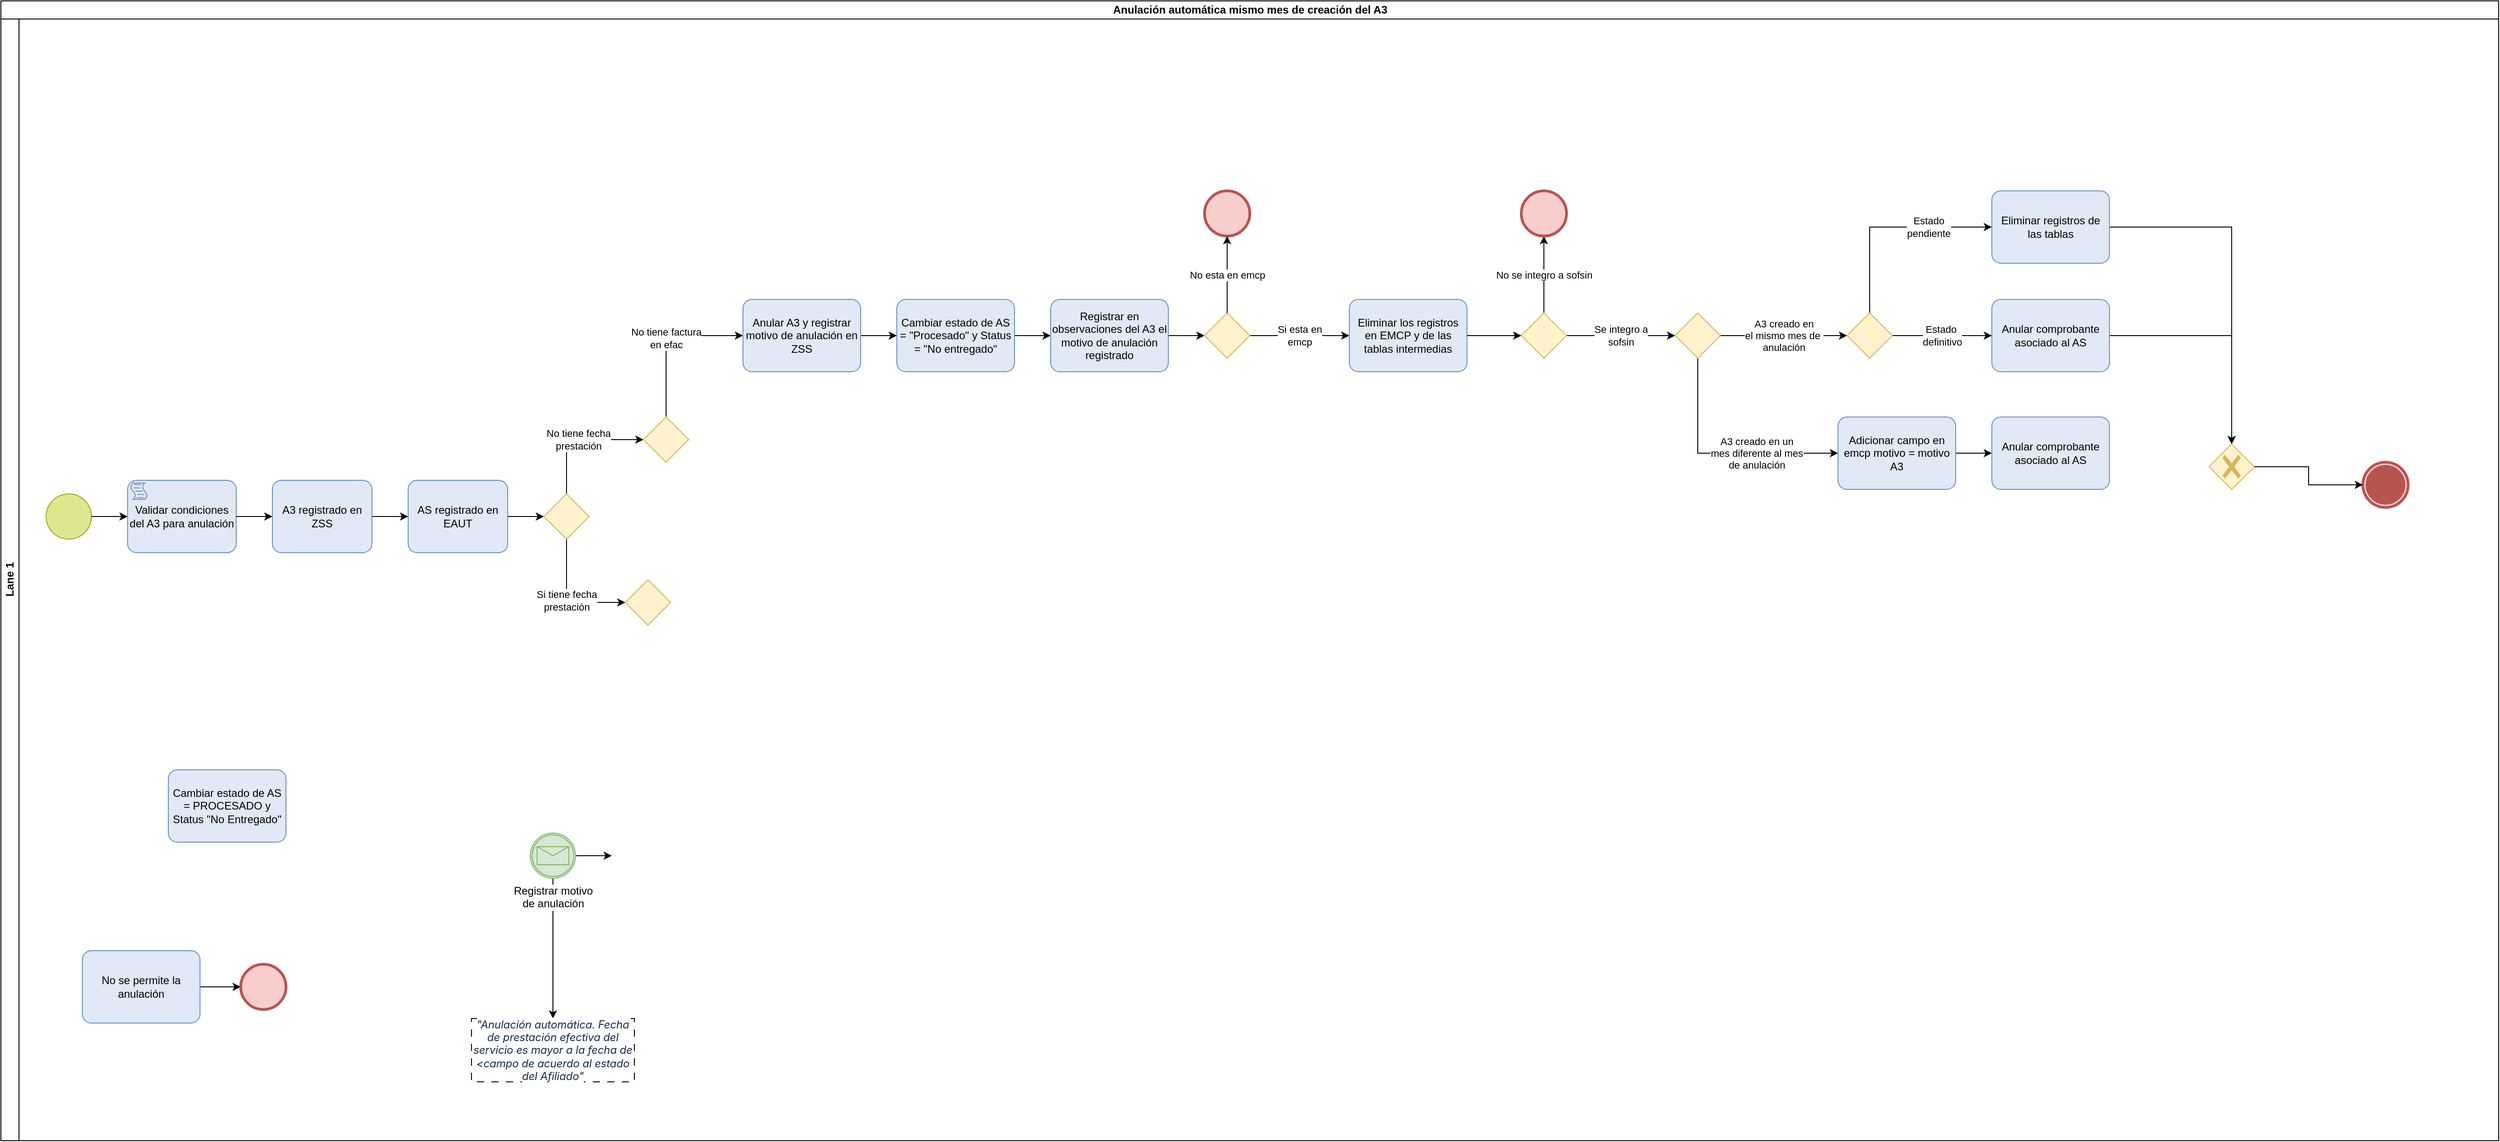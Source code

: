 <mxfile version="21.6.5" type="github">
  <diagram name="Página-1" id="4TS4ZSFtOruOx2kP_wSt">
    <mxGraphModel dx="1674" dy="798" grid="1" gridSize="10" guides="1" tooltips="1" connect="1" arrows="1" fold="1" page="1" pageScale="1" pageWidth="2800" pageHeight="1300" math="0" shadow="0">
      <root>
        <mxCell id="0" />
        <mxCell id="1" parent="0" />
        <mxCell id="92HgLjJ2JLJjH0k_BAY3-1" value="Anulación automática mismo mes de creación del A3" style="swimlane;childLayout=stackLayout;resizeParent=1;resizeParentMax=0;horizontal=1;startSize=20;horizontalStack=0;html=1;" parent="1" vertex="1">
          <mxGeometry x="10" y="10" width="2760" height="1260" as="geometry" />
        </mxCell>
        <mxCell id="92HgLjJ2JLJjH0k_BAY3-2" value="Lane 1" style="swimlane;startSize=20;horizontal=0;html=1;" parent="92HgLjJ2JLJjH0k_BAY3-1" vertex="1">
          <mxGeometry y="20" width="2760" height="1240" as="geometry" />
        </mxCell>
        <mxCell id="92HgLjJ2JLJjH0k_BAY3-4" value="" style="points=[[0.145,0.145,0],[0.5,0,0],[0.855,0.145,0],[1,0.5,0],[0.855,0.855,0],[0.5,1,0],[0.145,0.855,0],[0,0.5,0]];shape=mxgraph.bpmn.event;html=1;verticalLabelPosition=bottom;labelBackgroundColor=#ffffff;verticalAlign=top;align=center;perimeter=ellipsePerimeter;outlineConnect=0;aspect=fixed;outline=standard;symbol=general;fillColor=#E0E68E;strokeColor=#95A81A;" parent="92HgLjJ2JLJjH0k_BAY3-2" vertex="1">
          <mxGeometry x="50" y="525" width="50" height="50" as="geometry" />
        </mxCell>
        <mxCell id="92HgLjJ2JLJjH0k_BAY3-8" style="edgeStyle=orthogonalEdgeStyle;rounded=0;orthogonalLoop=1;jettySize=auto;html=1;entryX=0;entryY=0.5;entryDx=0;entryDy=0;entryPerimeter=0;" parent="92HgLjJ2JLJjH0k_BAY3-2" source="92HgLjJ2JLJjH0k_BAY3-4" target="92HgLjJ2JLJjH0k_BAY3-40" edge="1">
          <mxGeometry relative="1" as="geometry">
            <mxPoint x="-580" y="30" as="targetPoint" />
          </mxGeometry>
        </mxCell>
        <mxCell id="92HgLjJ2JLJjH0k_BAY3-40" value="Validar condiciones del A3 para anulación" style="points=[[0.25,0,0],[0.5,0,0],[0.75,0,0],[1,0.25,0],[1,0.5,0],[1,0.75,0],[0.75,1,0],[0.5,1,0],[0.25,1,0],[0,0.75,0],[0,0.5,0],[0,0.25,0]];shape=mxgraph.bpmn.task;whiteSpace=wrap;rectStyle=rounded;size=10;html=1;container=1;expand=0;collapsible=0;taskMarker=script;fillColor=#E0E9F5;strokeColor=#6C8EBF;" parent="92HgLjJ2JLJjH0k_BAY3-2" vertex="1">
          <mxGeometry x="140" y="510" width="120" height="80" as="geometry" />
        </mxCell>
        <mxCell id="92HgLjJ2JLJjH0k_BAY3-51" value="" style="edgeStyle=orthogonalEdgeStyle;rounded=0;orthogonalLoop=1;jettySize=auto;html=1;entryX=0;entryY=0.5;entryDx=0;entryDy=0;entryPerimeter=0;" parent="92HgLjJ2JLJjH0k_BAY3-2" source="92HgLjJ2JLJjH0k_BAY3-40" target="Pap4kky_UW2Ca2KQQF-1-5" edge="1">
          <mxGeometry relative="1" as="geometry">
            <mxPoint x="300" y="565" as="targetPoint" />
            <mxPoint x="400" y="570" as="sourcePoint" />
          </mxGeometry>
        </mxCell>
        <mxCell id="92HgLjJ2JLJjH0k_BAY3-107" style="edgeStyle=orthogonalEdgeStyle;rounded=0;orthogonalLoop=1;jettySize=auto;html=1;entryX=0;entryY=0.5;entryDx=0;entryDy=0;entryPerimeter=0;" parent="92HgLjJ2JLJjH0k_BAY3-2" source="92HgLjJ2JLJjH0k_BAY3-108" target="92HgLjJ2JLJjH0k_BAY3-149" edge="1">
          <mxGeometry relative="1" as="geometry">
            <mxPoint x="260" y="1070" as="targetPoint" />
          </mxGeometry>
        </mxCell>
        <mxCell id="92HgLjJ2JLJjH0k_BAY3-108" value="No se permite la anulación" style="points=[[0.25,0,0],[0.5,0,0],[0.75,0,0],[1,0.25,0],[1,0.5,0],[1,0.75,0],[0.75,1,0],[0.5,1,0],[0.25,1,0],[0,0.75,0],[0,0.5,0],[0,0.25,0]];shape=mxgraph.bpmn.task;whiteSpace=wrap;rectStyle=rounded;size=10;html=1;container=1;expand=0;collapsible=0;taskMarker=abstract;fillColor=#E0E9F5;strokeColor=#6C8EBF;" parent="92HgLjJ2JLJjH0k_BAY3-2" vertex="1">
          <mxGeometry x="90" y="1030" width="130" height="80" as="geometry" />
        </mxCell>
        <mxCell id="92HgLjJ2JLJjH0k_BAY3-115" style="edgeStyle=orthogonalEdgeStyle;rounded=0;orthogonalLoop=1;jettySize=auto;html=1;" parent="92HgLjJ2JLJjH0k_BAY3-2" source="92HgLjJ2JLJjH0k_BAY3-117" target="92HgLjJ2JLJjH0k_BAY3-118" edge="1">
          <mxGeometry relative="1" as="geometry" />
        </mxCell>
        <mxCell id="92HgLjJ2JLJjH0k_BAY3-116" style="edgeStyle=orthogonalEdgeStyle;rounded=0;orthogonalLoop=1;jettySize=auto;html=1;entryX=0;entryY=0.5;entryDx=0;entryDy=0;entryPerimeter=0;" parent="92HgLjJ2JLJjH0k_BAY3-2" source="92HgLjJ2JLJjH0k_BAY3-117" edge="1">
          <mxGeometry relative="1" as="geometry">
            <mxPoint x="675" y="925" as="targetPoint" />
          </mxGeometry>
        </mxCell>
        <mxCell id="92HgLjJ2JLJjH0k_BAY3-117" value="Registrar motivo&lt;br&gt;de anulación" style="points=[[0.145,0.145,0],[0.5,0,0],[0.855,0.145,0],[1,0.5,0],[0.855,0.855,0],[0.5,1,0],[0.145,0.855,0],[0,0.5,0]];shape=mxgraph.bpmn.event;html=1;verticalLabelPosition=bottom;labelBackgroundColor=#ffffff;verticalAlign=top;align=center;perimeter=ellipsePerimeter;outlineConnect=0;aspect=fixed;outline=boundInt;symbol=message;fillColor=#d5e8d4;strokeColor=#82b366;" parent="92HgLjJ2JLJjH0k_BAY3-2" vertex="1">
          <mxGeometry x="585" y="900" width="50" height="50" as="geometry" />
        </mxCell>
        <mxCell id="92HgLjJ2JLJjH0k_BAY3-118" value="&lt;em style=&quot;box-sizing: border-box; color: rgb(23, 43, 77); font-family: -apple-system, BlinkMacSystemFont, &amp;quot;Segoe UI&amp;quot;, Roboto, Oxygen, Ubuntu, &amp;quot;Fira Sans&amp;quot;, &amp;quot;Droid Sans&amp;quot;, &amp;quot;Helvetica Neue&amp;quot;, sans-serif; letter-spacing: -0.08px; text-align: left; background-color: rgb(255, 255, 255);&quot; data-renderer-mark=&quot;true&quot;&gt;&lt;font style=&quot;font-size: 12px;&quot;&gt;&quot;Anulación automática. Fecha de prestación efectiva del servicio es mayor a la fecha de &amp;lt;campo de acuerdo al estado del Afiliado&quot;&lt;/font&gt;&lt;/em&gt;" style="text;html=1;strokeColor=default;fillColor=none;align=center;verticalAlign=middle;whiteSpace=wrap;rounded=0;dashed=1;dashPattern=8 8;" parent="92HgLjJ2JLJjH0k_BAY3-2" vertex="1">
          <mxGeometry x="520" y="1105" width="180" height="70" as="geometry" />
        </mxCell>
        <mxCell id="92HgLjJ2JLJjH0k_BAY3-149" value="" style="points=[[0.145,0.145,0],[0.5,0,0],[0.855,0.145,0],[1,0.5,0],[0.855,0.855,0],[0.5,1,0],[0.145,0.855,0],[0,0.5,0]];shape=mxgraph.bpmn.event;html=1;verticalLabelPosition=bottom;labelBackgroundColor=#ffffff;verticalAlign=top;align=center;perimeter=ellipsePerimeter;outlineConnect=0;aspect=fixed;outline=end;symbol=terminate2;fillColor=#f8cecc;strokeColor=#b85450;" parent="92HgLjJ2JLJjH0k_BAY3-2" vertex="1">
          <mxGeometry x="265" y="1045" width="50" height="50" as="geometry" />
        </mxCell>
        <mxCell id="Pap4kky_UW2Ca2KQQF-1-2" value="Cambiar estado de AS = PROCESADO y Status &quot;No Entregado&quot;" style="points=[[0.25,0,0],[0.5,0,0],[0.75,0,0],[1,0.25,0],[1,0.5,0],[1,0.75,0],[0.75,1,0],[0.5,1,0],[0.25,1,0],[0,0.75,0],[0,0.5,0],[0,0.25,0]];shape=mxgraph.bpmn.task;whiteSpace=wrap;rectStyle=rounded;size=10;html=1;container=1;expand=0;collapsible=0;taskMarker=abstract;fillColor=#E0E9F5;strokeColor=#6C8EBF;" vertex="1" parent="92HgLjJ2JLJjH0k_BAY3-2">
          <mxGeometry x="185" y="830" width="130" height="80" as="geometry" />
        </mxCell>
        <mxCell id="Pap4kky_UW2Ca2KQQF-1-10" value="No tiene fecha&lt;br&gt;prestación" style="edgeStyle=orthogonalEdgeStyle;rounded=0;orthogonalLoop=1;jettySize=auto;html=1;entryX=0;entryY=0.5;entryDx=0;entryDy=0;entryPerimeter=0;" edge="1" parent="92HgLjJ2JLJjH0k_BAY3-2" source="Pap4kky_UW2Ca2KQQF-1-3" target="Pap4kky_UW2Ca2KQQF-1-9">
          <mxGeometry relative="1" as="geometry">
            <Array as="points">
              <mxPoint x="625" y="465" />
            </Array>
          </mxGeometry>
        </mxCell>
        <mxCell id="Pap4kky_UW2Ca2KQQF-1-17" value="Si tiene fecha&lt;br&gt;prestación" style="edgeStyle=orthogonalEdgeStyle;rounded=0;orthogonalLoop=1;jettySize=auto;html=1;exitX=0.5;exitY=1;exitDx=0;exitDy=0;exitPerimeter=0;entryX=0;entryY=0.5;entryDx=0;entryDy=0;entryPerimeter=0;" edge="1" parent="92HgLjJ2JLJjH0k_BAY3-2" source="Pap4kky_UW2Ca2KQQF-1-3" target="Pap4kky_UW2Ca2KQQF-1-18">
          <mxGeometry relative="1" as="geometry">
            <mxPoint x="690" y="550" as="targetPoint" />
          </mxGeometry>
        </mxCell>
        <mxCell id="Pap4kky_UW2Ca2KQQF-1-3" value="" style="points=[[0.25,0.25,0],[0.5,0,0],[0.75,0.25,0],[1,0.5,0],[0.75,0.75,0],[0.5,1,0],[0.25,0.75,0],[0,0.5,0]];shape=mxgraph.bpmn.gateway2;html=1;verticalLabelPosition=bottom;labelBackgroundColor=#ffffff;verticalAlign=top;align=center;perimeter=rhombusPerimeter;outlineConnect=0;outline=none;symbol=none;fillColor=#fff2cc;strokeColor=#d6b656;" vertex="1" parent="92HgLjJ2JLJjH0k_BAY3-2">
          <mxGeometry x="600" y="525" width="50" height="50" as="geometry" />
        </mxCell>
        <mxCell id="Pap4kky_UW2Ca2KQQF-1-7" style="edgeStyle=orthogonalEdgeStyle;rounded=0;orthogonalLoop=1;jettySize=auto;html=1;" edge="1" parent="92HgLjJ2JLJjH0k_BAY3-2" source="Pap4kky_UW2Ca2KQQF-1-5" target="Pap4kky_UW2Ca2KQQF-1-6">
          <mxGeometry relative="1" as="geometry" />
        </mxCell>
        <mxCell id="Pap4kky_UW2Ca2KQQF-1-5" value="A3 registrado en ZSS" style="points=[[0.25,0,0],[0.5,0,0],[0.75,0,0],[1,0.25,0],[1,0.5,0],[1,0.75,0],[0.75,1,0],[0.5,1,0],[0.25,1,0],[0,0.75,0],[0,0.5,0],[0,0.25,0]];shape=mxgraph.bpmn.task;whiteSpace=wrap;rectStyle=rounded;size=10;html=1;container=1;expand=0;collapsible=0;taskMarker=abstract;fillColor=#E0E9F5;strokeColor=#6C8EBF;" vertex="1" parent="92HgLjJ2JLJjH0k_BAY3-2">
          <mxGeometry x="300" y="510" width="110" height="80" as="geometry" />
        </mxCell>
        <mxCell id="Pap4kky_UW2Ca2KQQF-1-8" style="edgeStyle=orthogonalEdgeStyle;rounded=0;orthogonalLoop=1;jettySize=auto;html=1;" edge="1" parent="92HgLjJ2JLJjH0k_BAY3-2" source="Pap4kky_UW2Ca2KQQF-1-6" target="Pap4kky_UW2Ca2KQQF-1-3">
          <mxGeometry relative="1" as="geometry" />
        </mxCell>
        <mxCell id="Pap4kky_UW2Ca2KQQF-1-6" value="AS registrado en EAUT" style="points=[[0.25,0,0],[0.5,0,0],[0.75,0,0],[1,0.25,0],[1,0.5,0],[1,0.75,0],[0.75,1,0],[0.5,1,0],[0.25,1,0],[0,0.75,0],[0,0.5,0],[0,0.25,0]];shape=mxgraph.bpmn.task;whiteSpace=wrap;rectStyle=rounded;size=10;html=1;container=1;expand=0;collapsible=0;taskMarker=abstract;fillColor=#E0E9F5;strokeColor=#6C8EBF;" vertex="1" parent="92HgLjJ2JLJjH0k_BAY3-2">
          <mxGeometry x="450" y="510" width="110" height="80" as="geometry" />
        </mxCell>
        <mxCell id="Pap4kky_UW2Ca2KQQF-1-12" value="No tiene factura&lt;br&gt;en efac" style="edgeStyle=orthogonalEdgeStyle;rounded=0;orthogonalLoop=1;jettySize=auto;html=1;entryX=0;entryY=0.5;entryDx=0;entryDy=0;entryPerimeter=0;exitX=0.5;exitY=0;exitDx=0;exitDy=0;exitPerimeter=0;" edge="1" parent="92HgLjJ2JLJjH0k_BAY3-2" source="Pap4kky_UW2Ca2KQQF-1-9" target="Pap4kky_UW2Ca2KQQF-1-22">
          <mxGeometry relative="1" as="geometry">
            <mxPoint x="800" y="395" as="targetPoint" />
            <Array as="points">
              <mxPoint x="735" y="350" />
            </Array>
          </mxGeometry>
        </mxCell>
        <mxCell id="Pap4kky_UW2Ca2KQQF-1-9" value="" style="points=[[0.25,0.25,0],[0.5,0,0],[0.75,0.25,0],[1,0.5,0],[0.75,0.75,0],[0.5,1,0],[0.25,0.75,0],[0,0.5,0]];shape=mxgraph.bpmn.gateway2;html=1;verticalLabelPosition=bottom;labelBackgroundColor=#ffffff;verticalAlign=top;align=center;perimeter=rhombusPerimeter;outlineConnect=0;outline=none;symbol=none;fillColor=#fff2cc;strokeColor=#d6b656;" vertex="1" parent="92HgLjJ2JLJjH0k_BAY3-2">
          <mxGeometry x="710" y="440" width="50" height="50" as="geometry" />
        </mxCell>
        <mxCell id="Pap4kky_UW2Ca2KQQF-1-18" value="" style="points=[[0.25,0.25,0],[0.5,0,0],[0.75,0.25,0],[1,0.5,0],[0.75,0.75,0],[0.5,1,0],[0.25,0.75,0],[0,0.5,0]];shape=mxgraph.bpmn.gateway2;html=1;verticalLabelPosition=bottom;labelBackgroundColor=#ffffff;verticalAlign=top;align=center;perimeter=rhombusPerimeter;outlineConnect=0;outline=none;symbol=none;fillColor=#fff2cc;strokeColor=#d6b656;" vertex="1" parent="92HgLjJ2JLJjH0k_BAY3-2">
          <mxGeometry x="690" y="620" width="50" height="50" as="geometry" />
        </mxCell>
        <mxCell id="Pap4kky_UW2Ca2KQQF-1-26" style="edgeStyle=orthogonalEdgeStyle;rounded=0;orthogonalLoop=1;jettySize=auto;html=1;entryX=0;entryY=0.5;entryDx=0;entryDy=0;entryPerimeter=0;" edge="1" parent="92HgLjJ2JLJjH0k_BAY3-2" source="Pap4kky_UW2Ca2KQQF-1-22" target="Pap4kky_UW2Ca2KQQF-1-27">
          <mxGeometry relative="1" as="geometry">
            <mxPoint x="1230" y="325" as="targetPoint" />
          </mxGeometry>
        </mxCell>
        <mxCell id="Pap4kky_UW2Ca2KQQF-1-22" value="Anular A3 y registrar motivo de anulación en ZSS" style="points=[[0.25,0,0],[0.5,0,0],[0.75,0,0],[1,0.25,0],[1,0.5,0],[1,0.75,0],[0.75,1,0],[0.5,1,0],[0.25,1,0],[0,0.75,0],[0,0.5,0],[0,0.25,0]];shape=mxgraph.bpmn.task;whiteSpace=wrap;rectStyle=rounded;size=10;html=1;container=1;expand=0;collapsible=0;taskMarker=abstract;fillColor=#E0E9F5;strokeColor=#6C8EBF;" vertex="1" parent="92HgLjJ2JLJjH0k_BAY3-2">
          <mxGeometry x="820" y="310" width="130" height="80" as="geometry" />
        </mxCell>
        <mxCell id="Pap4kky_UW2Ca2KQQF-1-28" style="edgeStyle=orthogonalEdgeStyle;rounded=0;orthogonalLoop=1;jettySize=auto;html=1;" edge="1" parent="92HgLjJ2JLJjH0k_BAY3-2" source="Pap4kky_UW2Ca2KQQF-1-27" target="Pap4kky_UW2Ca2KQQF-1-29">
          <mxGeometry relative="1" as="geometry">
            <mxPoint x="1410" y="325" as="targetPoint" />
          </mxGeometry>
        </mxCell>
        <mxCell id="Pap4kky_UW2Ca2KQQF-1-27" value="Cambiar estado de AS = &quot;Procesado&quot; y Status = &quot;No entregado&quot;" style="points=[[0.25,0,0],[0.5,0,0],[0.75,0,0],[1,0.25,0],[1,0.5,0],[1,0.75,0],[0.75,1,0],[0.5,1,0],[0.25,1,0],[0,0.75,0],[0,0.5,0],[0,0.25,0]];shape=mxgraph.bpmn.task;whiteSpace=wrap;rectStyle=rounded;size=10;html=1;container=1;expand=0;collapsible=0;taskMarker=abstract;fillColor=#E0E9F5;strokeColor=#6C8EBF;" vertex="1" parent="92HgLjJ2JLJjH0k_BAY3-2">
          <mxGeometry x="990" y="310" width="130" height="80" as="geometry" />
        </mxCell>
        <mxCell id="Pap4kky_UW2Ca2KQQF-1-84" style="edgeStyle=orthogonalEdgeStyle;rounded=0;orthogonalLoop=1;jettySize=auto;html=1;" edge="1" parent="92HgLjJ2JLJjH0k_BAY3-2" source="Pap4kky_UW2Ca2KQQF-1-29" target="Pap4kky_UW2Ca2KQQF-1-83">
          <mxGeometry relative="1" as="geometry" />
        </mxCell>
        <mxCell id="Pap4kky_UW2Ca2KQQF-1-29" value="Registrar en observaciones del A3 el motivo de anulación registrado" style="points=[[0.25,0,0],[0.5,0,0],[0.75,0,0],[1,0.25,0],[1,0.5,0],[1,0.75,0],[0.75,1,0],[0.5,1,0],[0.25,1,0],[0,0.75,0],[0,0.5,0],[0,0.25,0]];shape=mxgraph.bpmn.task;whiteSpace=wrap;rectStyle=rounded;size=10;html=1;container=1;expand=0;collapsible=0;taskMarker=abstract;fillColor=#E0E9F5;strokeColor=#6C8EBF;" vertex="1" parent="92HgLjJ2JLJjH0k_BAY3-2">
          <mxGeometry x="1160" y="310" width="130" height="80" as="geometry" />
        </mxCell>
        <mxCell id="Pap4kky_UW2Ca2KQQF-1-82" value="Se integro a&lt;br&gt;sofsin" style="edgeStyle=orthogonalEdgeStyle;rounded=0;orthogonalLoop=1;jettySize=auto;html=1;entryX=0;entryY=0.5;entryDx=0;entryDy=0;entryPerimeter=0;" edge="1" parent="92HgLjJ2JLJjH0k_BAY3-2" source="Pap4kky_UW2Ca2KQQF-1-88" target="Pap4kky_UW2Ca2KQQF-1-92">
          <mxGeometry relative="1" as="geometry">
            <mxPoint x="1830" y="350" as="targetPoint" />
          </mxGeometry>
        </mxCell>
        <mxCell id="Pap4kky_UW2Ca2KQQF-1-38" value="Eliminar los registros en EMCP y de las tablas intermedias" style="points=[[0.25,0,0],[0.5,0,0],[0.75,0,0],[1,0.25,0],[1,0.5,0],[1,0.75,0],[0.75,1,0],[0.5,1,0],[0.25,1,0],[0,0.75,0],[0,0.5,0],[0,0.25,0]];shape=mxgraph.bpmn.task;whiteSpace=wrap;rectStyle=rounded;size=10;html=1;container=1;expand=0;collapsible=0;taskMarker=abstract;fillColor=#E0E9F5;strokeColor=#6C8EBF;" vertex="1" parent="92HgLjJ2JLJjH0k_BAY3-2">
          <mxGeometry x="1490" y="310" width="130" height="80" as="geometry" />
        </mxCell>
        <mxCell id="Pap4kky_UW2Ca2KQQF-1-85" value="Si esta en&lt;br&gt;emcp" style="edgeStyle=orthogonalEdgeStyle;rounded=0;orthogonalLoop=1;jettySize=auto;html=1;" edge="1" parent="92HgLjJ2JLJjH0k_BAY3-2" source="Pap4kky_UW2Ca2KQQF-1-83" target="Pap4kky_UW2Ca2KQQF-1-38">
          <mxGeometry relative="1" as="geometry" />
        </mxCell>
        <mxCell id="Pap4kky_UW2Ca2KQQF-1-83" value="" style="points=[[0.25,0.25,0],[0.5,0,0],[0.75,0.25,0],[1,0.5,0],[0.75,0.75,0],[0.5,1,0],[0.25,0.75,0],[0,0.5,0]];shape=mxgraph.bpmn.gateway2;html=1;verticalLabelPosition=bottom;labelBackgroundColor=#ffffff;verticalAlign=top;align=center;perimeter=rhombusPerimeter;outlineConnect=0;outline=none;symbol=none;fillColor=#fff2cc;strokeColor=#d6b656;" vertex="1" parent="92HgLjJ2JLJjH0k_BAY3-2">
          <mxGeometry x="1330" y="325" width="50" height="50" as="geometry" />
        </mxCell>
        <mxCell id="Pap4kky_UW2Ca2KQQF-1-87" value="" style="points=[[0.145,0.145,0],[0.5,0,0],[0.855,0.145,0],[1,0.5,0],[0.855,0.855,0],[0.5,1,0],[0.145,0.855,0],[0,0.5,0]];shape=mxgraph.bpmn.event;html=1;verticalLabelPosition=bottom;labelBackgroundColor=#ffffff;verticalAlign=top;align=center;perimeter=ellipsePerimeter;outlineConnect=0;aspect=fixed;outline=end;symbol=terminate2;fillColor=#f8cecc;strokeColor=#b85450;" vertex="1" parent="92HgLjJ2JLJjH0k_BAY3-2">
          <mxGeometry x="1330" y="190" width="50" height="50" as="geometry" />
        </mxCell>
        <mxCell id="Pap4kky_UW2Ca2KQQF-1-86" value="No esta en emcp" style="edgeStyle=orthogonalEdgeStyle;rounded=0;orthogonalLoop=1;jettySize=auto;html=1;" edge="1" parent="92HgLjJ2JLJjH0k_BAY3-2" source="Pap4kky_UW2Ca2KQQF-1-83" target="Pap4kky_UW2Ca2KQQF-1-87">
          <mxGeometry relative="1" as="geometry">
            <mxPoint x="1355" y="250" as="targetPoint" />
          </mxGeometry>
        </mxCell>
        <mxCell id="Pap4kky_UW2Ca2KQQF-1-90" value="No se integro a sofsin" style="edgeStyle=orthogonalEdgeStyle;rounded=0;orthogonalLoop=1;jettySize=auto;html=1;" edge="1" parent="92HgLjJ2JLJjH0k_BAY3-2" source="Pap4kky_UW2Ca2KQQF-1-88" target="Pap4kky_UW2Ca2KQQF-1-91">
          <mxGeometry relative="1" as="geometry">
            <mxPoint x="1705" y="250" as="targetPoint" />
          </mxGeometry>
        </mxCell>
        <mxCell id="Pap4kky_UW2Ca2KQQF-1-88" value="" style="points=[[0.25,0.25,0],[0.5,0,0],[0.75,0.25,0],[1,0.5,0],[0.75,0.75,0],[0.5,1,0],[0.25,0.75,0],[0,0.5,0]];shape=mxgraph.bpmn.gateway2;html=1;verticalLabelPosition=bottom;labelBackgroundColor=#ffffff;verticalAlign=top;align=center;perimeter=rhombusPerimeter;outlineConnect=0;outline=none;symbol=none;fillColor=#fff2cc;strokeColor=#d6b656;" vertex="1" parent="92HgLjJ2JLJjH0k_BAY3-2">
          <mxGeometry x="1680" y="325" width="50" height="50" as="geometry" />
        </mxCell>
        <mxCell id="Pap4kky_UW2Ca2KQQF-1-89" value="" style="edgeStyle=orthogonalEdgeStyle;rounded=0;orthogonalLoop=1;jettySize=auto;html=1;" edge="1" parent="92HgLjJ2JLJjH0k_BAY3-2" source="Pap4kky_UW2Ca2KQQF-1-38" target="Pap4kky_UW2Ca2KQQF-1-88">
          <mxGeometry relative="1" as="geometry">
            <mxPoint x="1630" y="380" as="sourcePoint" />
            <mxPoint x="1845" y="580" as="targetPoint" />
          </mxGeometry>
        </mxCell>
        <mxCell id="Pap4kky_UW2Ca2KQQF-1-91" value="" style="points=[[0.145,0.145,0],[0.5,0,0],[0.855,0.145,0],[1,0.5,0],[0.855,0.855,0],[0.5,1,0],[0.145,0.855,0],[0,0.5,0]];shape=mxgraph.bpmn.event;html=1;verticalLabelPosition=bottom;labelBackgroundColor=#ffffff;verticalAlign=top;align=center;perimeter=ellipsePerimeter;outlineConnect=0;aspect=fixed;outline=end;symbol=terminate2;fillColor=#f8cecc;strokeColor=#b85450;" vertex="1" parent="92HgLjJ2JLJjH0k_BAY3-2">
          <mxGeometry x="1680" y="190" width="50" height="50" as="geometry" />
        </mxCell>
        <mxCell id="Pap4kky_UW2Ca2KQQF-1-93" value="A3 creado en&lt;br&gt;el mismo mes de&amp;nbsp;&lt;br&gt;anulación" style="edgeStyle=orthogonalEdgeStyle;rounded=0;orthogonalLoop=1;jettySize=auto;html=1;" edge="1" parent="92HgLjJ2JLJjH0k_BAY3-2" source="Pap4kky_UW2Ca2KQQF-1-92" target="Pap4kky_UW2Ca2KQQF-1-97">
          <mxGeometry relative="1" as="geometry">
            <mxPoint x="2030" y="350" as="targetPoint" />
          </mxGeometry>
        </mxCell>
        <mxCell id="Pap4kky_UW2Ca2KQQF-1-95" value="A3 creado en un&lt;br&gt;mes diferente al mes&lt;br&gt;de anulación" style="edgeStyle=orthogonalEdgeStyle;rounded=0;orthogonalLoop=1;jettySize=auto;html=1;entryX=0;entryY=0.5;entryDx=0;entryDy=0;entryPerimeter=0;" edge="1" parent="92HgLjJ2JLJjH0k_BAY3-2" source="Pap4kky_UW2Ca2KQQF-1-92" target="Pap4kky_UW2Ca2KQQF-1-96">
          <mxGeometry x="0.308" relative="1" as="geometry">
            <mxPoint x="1875" y="500" as="targetPoint" />
            <Array as="points">
              <mxPoint x="1875" y="480" />
            </Array>
            <mxPoint as="offset" />
          </mxGeometry>
        </mxCell>
        <mxCell id="Pap4kky_UW2Ca2KQQF-1-92" value="" style="points=[[0.25,0.25,0],[0.5,0,0],[0.75,0.25,0],[1,0.5,0],[0.75,0.75,0],[0.5,1,0],[0.25,0.75,0],[0,0.5,0]];shape=mxgraph.bpmn.gateway2;html=1;verticalLabelPosition=bottom;labelBackgroundColor=#ffffff;verticalAlign=top;align=center;perimeter=rhombusPerimeter;outlineConnect=0;outline=none;symbol=none;fillColor=#fff2cc;strokeColor=#d6b656;" vertex="1" parent="92HgLjJ2JLJjH0k_BAY3-2">
          <mxGeometry x="1850" y="325" width="50" height="50" as="geometry" />
        </mxCell>
        <mxCell id="Pap4kky_UW2Ca2KQQF-1-102" style="edgeStyle=orthogonalEdgeStyle;rounded=0;orthogonalLoop=1;jettySize=auto;html=1;" edge="1" parent="92HgLjJ2JLJjH0k_BAY3-2" source="Pap4kky_UW2Ca2KQQF-1-94" target="Pap4kky_UW2Ca2KQQF-1-101">
          <mxGeometry relative="1" as="geometry" />
        </mxCell>
        <mxCell id="Pap4kky_UW2Ca2KQQF-1-94" value="Eliminar registros de las tablas" style="points=[[0.25,0,0],[0.5,0,0],[0.75,0,0],[1,0.25,0],[1,0.5,0],[1,0.75,0],[0.75,1,0],[0.5,1,0],[0.25,1,0],[0,0.75,0],[0,0.5,0],[0,0.25,0]];shape=mxgraph.bpmn.task;whiteSpace=wrap;rectStyle=rounded;size=10;html=1;container=1;expand=0;collapsible=0;taskMarker=abstract;fillColor=#E0E9F5;strokeColor=#6C8EBF;" vertex="1" parent="92HgLjJ2JLJjH0k_BAY3-2">
          <mxGeometry x="2200" y="190" width="130" height="80" as="geometry" />
        </mxCell>
        <mxCell id="Pap4kky_UW2Ca2KQQF-1-106" style="edgeStyle=orthogonalEdgeStyle;rounded=0;orthogonalLoop=1;jettySize=auto;html=1;entryX=0;entryY=0.5;entryDx=0;entryDy=0;entryPerimeter=0;" edge="1" parent="92HgLjJ2JLJjH0k_BAY3-2" source="Pap4kky_UW2Ca2KQQF-1-96" target="Pap4kky_UW2Ca2KQQF-1-107">
          <mxGeometry relative="1" as="geometry">
            <mxPoint x="2230" y="480" as="targetPoint" />
          </mxGeometry>
        </mxCell>
        <mxCell id="Pap4kky_UW2Ca2KQQF-1-96" value="Adicionar campo en emcp motivo = motivo A3" style="points=[[0.25,0,0],[0.5,0,0],[0.75,0,0],[1,0.25,0],[1,0.5,0],[1,0.75,0],[0.75,1,0],[0.5,1,0],[0.25,1,0],[0,0.75,0],[0,0.5,0],[0,0.25,0]];shape=mxgraph.bpmn.task;whiteSpace=wrap;rectStyle=rounded;size=10;html=1;container=1;expand=0;collapsible=0;taskMarker=abstract;fillColor=#E0E9F5;strokeColor=#6C8EBF;" vertex="1" parent="92HgLjJ2JLJjH0k_BAY3-2">
          <mxGeometry x="2030" y="440" width="130" height="80" as="geometry" />
        </mxCell>
        <mxCell id="Pap4kky_UW2Ca2KQQF-1-98" value="Estado&lt;br&gt;pendiente" style="edgeStyle=orthogonalEdgeStyle;rounded=0;orthogonalLoop=1;jettySize=auto;html=1;entryX=0;entryY=0.5;entryDx=0;entryDy=0;entryPerimeter=0;" edge="1" parent="92HgLjJ2JLJjH0k_BAY3-2" source="Pap4kky_UW2Ca2KQQF-1-97" target="Pap4kky_UW2Ca2KQQF-1-94">
          <mxGeometry x="0.391" relative="1" as="geometry">
            <mxPoint x="2200" y="350" as="targetPoint" />
            <Array as="points">
              <mxPoint x="2065" y="230" />
            </Array>
            <mxPoint as="offset" />
          </mxGeometry>
        </mxCell>
        <mxCell id="Pap4kky_UW2Ca2KQQF-1-99" value="Estado&amp;nbsp;&lt;br&gt;definitivo" style="edgeStyle=orthogonalEdgeStyle;rounded=0;orthogonalLoop=1;jettySize=auto;html=1;entryX=0;entryY=0.5;entryDx=0;entryDy=0;entryPerimeter=0;" edge="1" parent="92HgLjJ2JLJjH0k_BAY3-2" source="Pap4kky_UW2Ca2KQQF-1-97" target="Pap4kky_UW2Ca2KQQF-1-100">
          <mxGeometry relative="1" as="geometry">
            <mxPoint x="2200" y="350" as="targetPoint" />
          </mxGeometry>
        </mxCell>
        <mxCell id="Pap4kky_UW2Ca2KQQF-1-97" value="" style="points=[[0.25,0.25,0],[0.5,0,0],[0.75,0.25,0],[1,0.5,0],[0.75,0.75,0],[0.5,1,0],[0.25,0.75,0],[0,0.5,0]];shape=mxgraph.bpmn.gateway2;html=1;verticalLabelPosition=bottom;labelBackgroundColor=#ffffff;verticalAlign=top;align=center;perimeter=rhombusPerimeter;outlineConnect=0;outline=none;symbol=none;fillColor=#fff2cc;strokeColor=#d6b656;" vertex="1" parent="92HgLjJ2JLJjH0k_BAY3-2">
          <mxGeometry x="2040" y="325" width="50" height="50" as="geometry" />
        </mxCell>
        <mxCell id="Pap4kky_UW2Ca2KQQF-1-103" style="edgeStyle=orthogonalEdgeStyle;rounded=0;orthogonalLoop=1;jettySize=auto;html=1;entryX=0.5;entryY=0;entryDx=0;entryDy=0;entryPerimeter=0;" edge="1" parent="92HgLjJ2JLJjH0k_BAY3-2" source="Pap4kky_UW2Ca2KQQF-1-100" target="Pap4kky_UW2Ca2KQQF-1-101">
          <mxGeometry relative="1" as="geometry" />
        </mxCell>
        <mxCell id="Pap4kky_UW2Ca2KQQF-1-100" value="Anular comprobante asociado al AS" style="points=[[0.25,0,0],[0.5,0,0],[0.75,0,0],[1,0.25,0],[1,0.5,0],[1,0.75,0],[0.75,1,0],[0.5,1,0],[0.25,1,0],[0,0.75,0],[0,0.5,0],[0,0.25,0]];shape=mxgraph.bpmn.task;whiteSpace=wrap;rectStyle=rounded;size=10;html=1;container=1;expand=0;collapsible=0;taskMarker=abstract;fillColor=#E0E9F5;strokeColor=#6C8EBF;" vertex="1" parent="92HgLjJ2JLJjH0k_BAY3-2">
          <mxGeometry x="2200" y="310" width="130" height="80" as="geometry" />
        </mxCell>
        <mxCell id="Pap4kky_UW2Ca2KQQF-1-101" value="" style="points=[[0.25,0.25,0],[0.5,0,0],[0.75,0.25,0],[1,0.5,0],[0.75,0.75,0],[0.5,1,0],[0.25,0.75,0],[0,0.5,0]];shape=mxgraph.bpmn.gateway2;html=1;verticalLabelPosition=bottom;labelBackgroundColor=#ffffff;verticalAlign=top;align=center;perimeter=rhombusPerimeter;outlineConnect=0;outline=none;symbol=none;gwType=exclusive;fillColor=#fff2cc;strokeColor=#d6b656;" vertex="1" parent="92HgLjJ2JLJjH0k_BAY3-2">
          <mxGeometry x="2440" y="470" width="50" height="50" as="geometry" />
        </mxCell>
        <mxCell id="Pap4kky_UW2Ca2KQQF-1-107" value="Anular comprobante asociado al AS" style="points=[[0.25,0,0],[0.5,0,0],[0.75,0,0],[1,0.25,0],[1,0.5,0],[1,0.75,0],[0.75,1,0],[0.5,1,0],[0.25,1,0],[0,0.75,0],[0,0.5,0],[0,0.25,0]];shape=mxgraph.bpmn.task;whiteSpace=wrap;rectStyle=rounded;size=10;html=1;container=1;expand=0;collapsible=0;taskMarker=abstract;fillColor=#E0E9F5;strokeColor=#6C8EBF;" vertex="1" parent="92HgLjJ2JLJjH0k_BAY3-2">
          <mxGeometry x="2200" y="440" width="130" height="80" as="geometry" />
        </mxCell>
        <mxCell id="Pap4kky_UW2Ca2KQQF-1-104" value="" style="points=[[0.145,0.145,0],[0.5,0,0],[0.855,0.145,0],[1,0.5,0],[0.855,0.855,0],[0.5,1,0],[0.145,0.855,0],[0,0.5,0]];shape=mxgraph.bpmn.event;html=1;verticalLabelPosition=bottom;labelBackgroundColor=#ffffff;verticalAlign=top;align=center;perimeter=ellipsePerimeter;outlineConnect=0;aspect=fixed;outline=end;symbol=terminate;fillColor=#f8cecc;strokeColor=#b85450;" vertex="1" parent="1">
          <mxGeometry x="2620" y="520" width="50" height="50" as="geometry" />
        </mxCell>
        <mxCell id="Pap4kky_UW2Ca2KQQF-1-105" style="edgeStyle=orthogonalEdgeStyle;rounded=0;orthogonalLoop=1;jettySize=auto;html=1;" edge="1" parent="1" source="Pap4kky_UW2Ca2KQQF-1-101" target="Pap4kky_UW2Ca2KQQF-1-104">
          <mxGeometry relative="1" as="geometry" />
        </mxCell>
      </root>
    </mxGraphModel>
  </diagram>
</mxfile>
